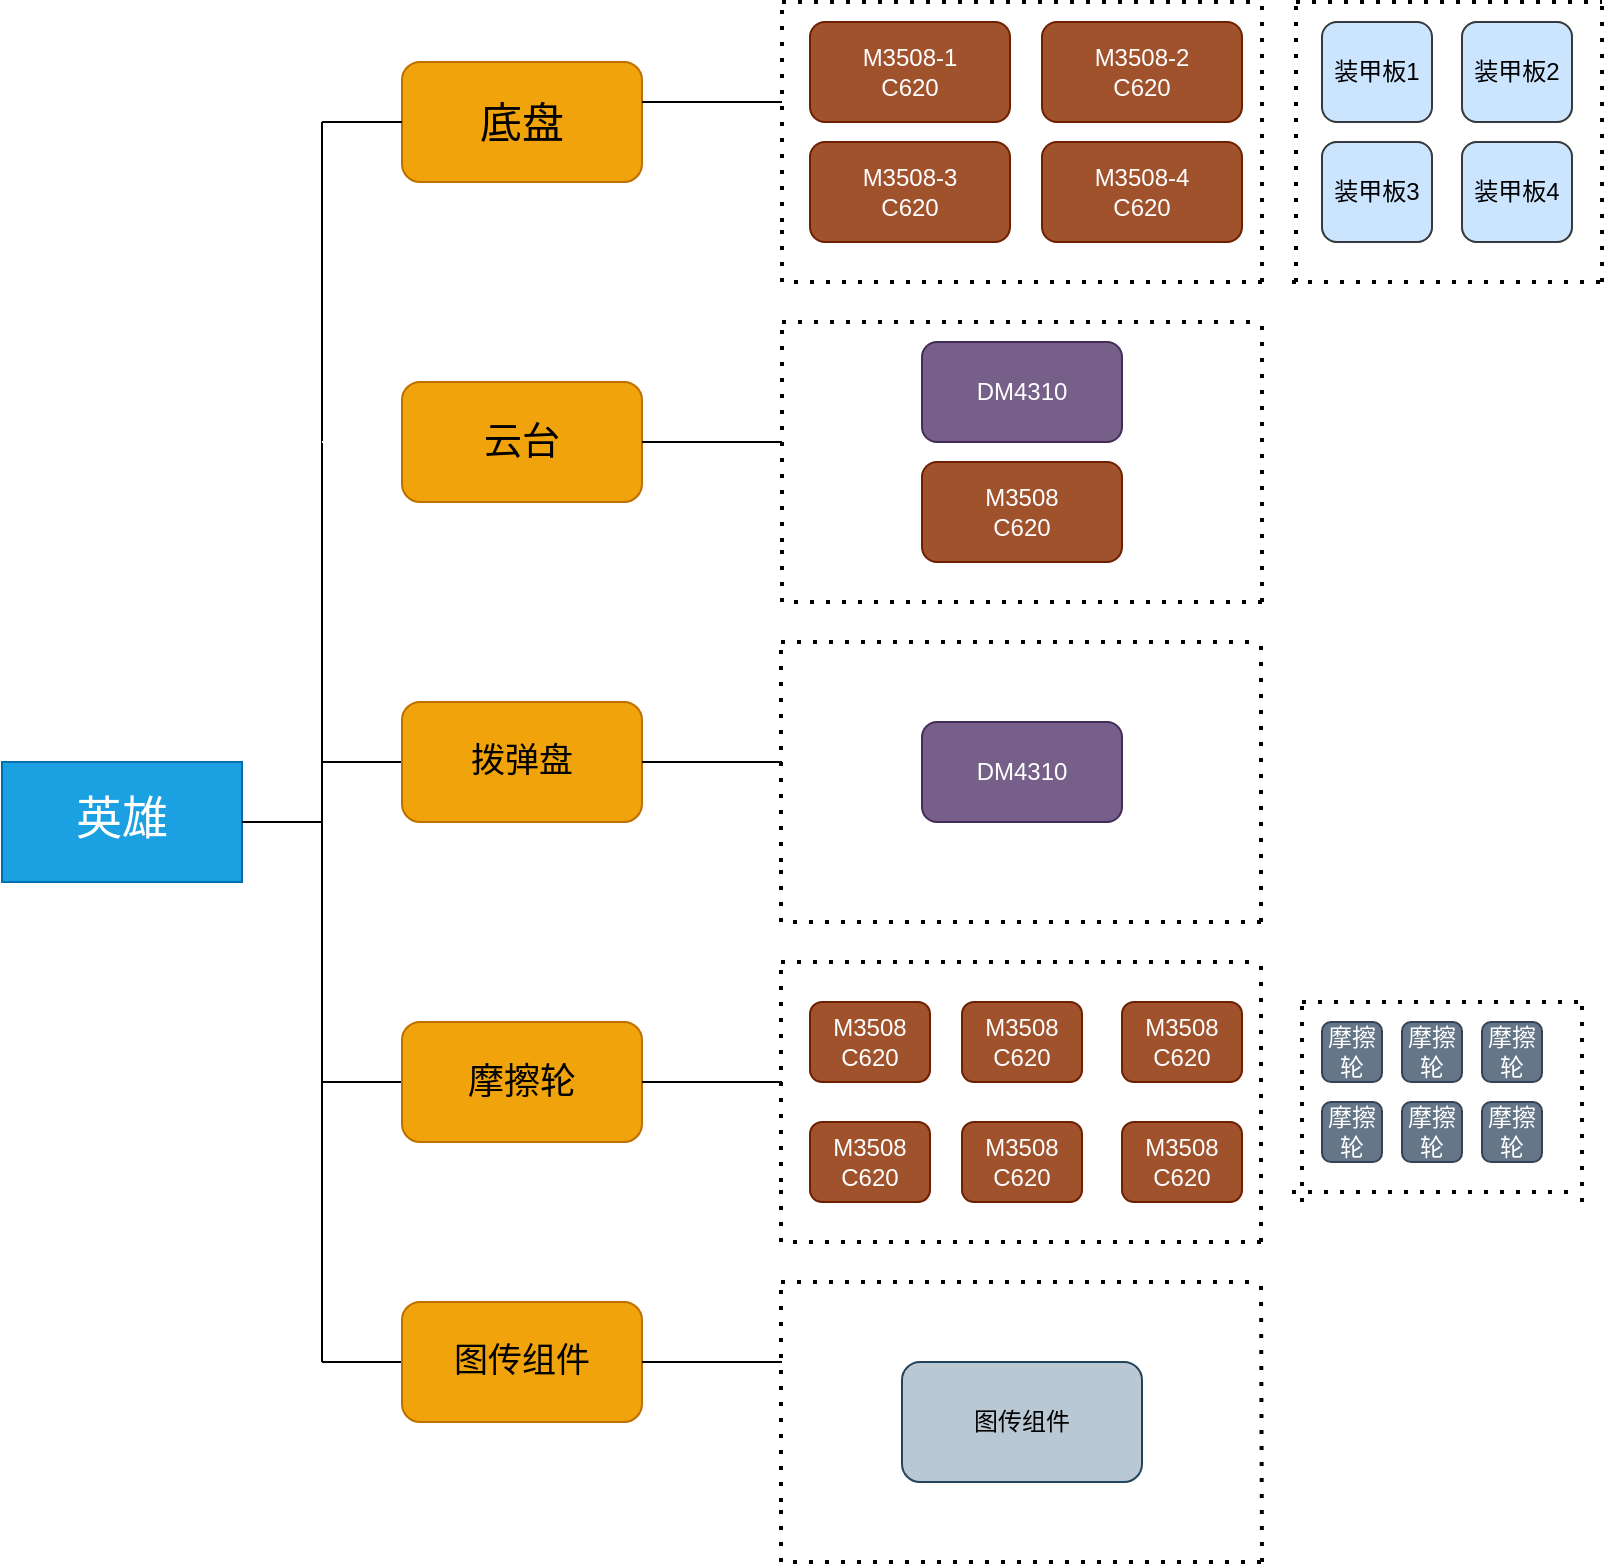 <mxfile version="27.0.9">
  <diagram name="第 1 页" id="wdwjQFUNPfLVZsiG2_iE">
    <mxGraphModel dx="1213" dy="828" grid="1" gridSize="10" guides="1" tooltips="1" connect="1" arrows="1" fold="1" page="1" pageScale="1" pageWidth="827" pageHeight="1169" math="0" shadow="0">
      <root>
        <mxCell id="0" />
        <mxCell id="1" parent="0" />
        <mxCell id="W4StYlswAq_lCgOjfhbm-1" value="&lt;div style=&quot;line-height: 160%;&quot;&gt;&lt;font style=&quot;font-size: 23px;&quot;&gt;英雄&lt;/font&gt;&lt;/div&gt;" style="rounded=0;whiteSpace=wrap;html=1;fillColor=#1ba1e2;fontColor=#ffffff;strokeColor=#006EAF;" vertex="1" parent="1">
          <mxGeometry x="10" y="390" width="120" height="60" as="geometry" />
        </mxCell>
        <mxCell id="W4StYlswAq_lCgOjfhbm-3" value="&lt;font style=&quot;font-size: 21px;&quot;&gt;底盘&lt;/font&gt;" style="rounded=1;whiteSpace=wrap;html=1;fillColor=#f0a30a;fontColor=#000000;strokeColor=#BD7000;" vertex="1" parent="1">
          <mxGeometry x="210" y="40" width="120" height="60" as="geometry" />
        </mxCell>
        <mxCell id="W4StYlswAq_lCgOjfhbm-5" value="" style="endArrow=none;html=1;rounded=0;" edge="1" parent="1">
          <mxGeometry width="50" height="50" relative="1" as="geometry">
            <mxPoint x="130" y="420" as="sourcePoint" />
            <mxPoint x="170" y="420" as="targetPoint" />
          </mxGeometry>
        </mxCell>
        <mxCell id="W4StYlswAq_lCgOjfhbm-6" value="" style="endArrow=none;html=1;rounded=0;" edge="1" parent="1">
          <mxGeometry width="50" height="50" relative="1" as="geometry">
            <mxPoint x="170" y="420" as="sourcePoint" />
            <mxPoint x="170" y="70" as="targetPoint" />
          </mxGeometry>
        </mxCell>
        <mxCell id="W4StYlswAq_lCgOjfhbm-7" value="" style="endArrow=none;html=1;rounded=0;entryX=0;entryY=0.5;entryDx=0;entryDy=0;" edge="1" parent="1" target="W4StYlswAq_lCgOjfhbm-3">
          <mxGeometry width="50" height="50" relative="1" as="geometry">
            <mxPoint x="170" y="70" as="sourcePoint" />
            <mxPoint x="220" y="20" as="targetPoint" />
          </mxGeometry>
        </mxCell>
        <mxCell id="W4StYlswAq_lCgOjfhbm-8" value="" style="endArrow=none;html=1;rounded=0;fillColor=#f0a30a;strokeColor=#FFFFFF;" edge="1" parent="1" target="W4StYlswAq_lCgOjfhbm-9">
          <mxGeometry width="50" height="50" relative="1" as="geometry">
            <mxPoint x="170" y="230" as="sourcePoint" />
            <mxPoint x="220" y="230" as="targetPoint" />
          </mxGeometry>
        </mxCell>
        <mxCell id="W4StYlswAq_lCgOjfhbm-9" value="&lt;font style=&quot;font-size: 19px;&quot;&gt;云台&lt;/font&gt;" style="rounded=1;whiteSpace=wrap;html=1;fillColor=#f0a30a;fontColor=#000000;strokeColor=#BD7000;" vertex="1" parent="1">
          <mxGeometry x="210" y="200" width="120" height="60" as="geometry" />
        </mxCell>
        <mxCell id="W4StYlswAq_lCgOjfhbm-10" value="" style="endArrow=none;html=1;rounded=0;" edge="1" parent="1" target="W4StYlswAq_lCgOjfhbm-11">
          <mxGeometry width="50" height="50" relative="1" as="geometry">
            <mxPoint x="170" y="390" as="sourcePoint" />
            <mxPoint x="210" y="400" as="targetPoint" />
          </mxGeometry>
        </mxCell>
        <mxCell id="W4StYlswAq_lCgOjfhbm-11" value="&lt;font style=&quot;font-size: 17px;&quot;&gt;拨弹盘&lt;/font&gt;" style="rounded=1;whiteSpace=wrap;html=1;fillColor=#f0a30a;fontColor=#000000;strokeColor=#BD7000;" vertex="1" parent="1">
          <mxGeometry x="210" y="360" width="120" height="60" as="geometry" />
        </mxCell>
        <mxCell id="W4StYlswAq_lCgOjfhbm-12" value="" style="endArrow=none;html=1;rounded=0;" edge="1" parent="1">
          <mxGeometry width="50" height="50" relative="1" as="geometry">
            <mxPoint x="170" y="630" as="sourcePoint" />
            <mxPoint x="170" y="420" as="targetPoint" />
          </mxGeometry>
        </mxCell>
        <mxCell id="W4StYlswAq_lCgOjfhbm-13" value="" style="endArrow=none;html=1;rounded=0;" edge="1" parent="1" target="W4StYlswAq_lCgOjfhbm-14">
          <mxGeometry width="50" height="50" relative="1" as="geometry">
            <mxPoint x="170" y="550" as="sourcePoint" />
            <mxPoint x="220" y="530" as="targetPoint" />
          </mxGeometry>
        </mxCell>
        <mxCell id="W4StYlswAq_lCgOjfhbm-14" value="&lt;font style=&quot;font-size: 18px;&quot;&gt;摩擦轮&lt;/font&gt;" style="rounded=1;whiteSpace=wrap;html=1;fillColor=#f0a30a;fontColor=#000000;strokeColor=#BD7000;" vertex="1" parent="1">
          <mxGeometry x="210" y="520" width="120" height="60" as="geometry" />
        </mxCell>
        <mxCell id="W4StYlswAq_lCgOjfhbm-15" value="" style="endArrow=none;html=1;rounded=0;" edge="1" parent="1">
          <mxGeometry width="50" height="50" relative="1" as="geometry">
            <mxPoint x="170" y="690" as="sourcePoint" />
            <mxPoint x="170" y="630" as="targetPoint" />
          </mxGeometry>
        </mxCell>
        <mxCell id="W4StYlswAq_lCgOjfhbm-16" value="" style="endArrow=none;html=1;rounded=0;" edge="1" parent="1" target="W4StYlswAq_lCgOjfhbm-17">
          <mxGeometry width="50" height="50" relative="1" as="geometry">
            <mxPoint x="170" y="690" as="sourcePoint" />
            <mxPoint x="220" y="690" as="targetPoint" />
          </mxGeometry>
        </mxCell>
        <mxCell id="W4StYlswAq_lCgOjfhbm-17" value="&lt;font style=&quot;font-size: 17px;&quot;&gt;图传组件&lt;/font&gt;" style="rounded=1;whiteSpace=wrap;html=1;fillColor=#f0a30a;fontColor=#000000;strokeColor=#BD7000;" vertex="1" parent="1">
          <mxGeometry x="210" y="660" width="120" height="60" as="geometry" />
        </mxCell>
        <mxCell id="W4StYlswAq_lCgOjfhbm-19" value="" style="endArrow=none;html=1;rounded=0;" edge="1" parent="1">
          <mxGeometry width="50" height="50" relative="1" as="geometry">
            <mxPoint x="330" y="60" as="sourcePoint" />
            <mxPoint x="400" y="60" as="targetPoint" />
          </mxGeometry>
        </mxCell>
        <mxCell id="W4StYlswAq_lCgOjfhbm-20" value="" style="endArrow=none;dashed=1;html=1;dashPattern=1 3;strokeWidth=2;rounded=0;" edge="1" parent="1">
          <mxGeometry width="50" height="50" relative="1" as="geometry">
            <mxPoint x="400" y="120" as="sourcePoint" />
            <mxPoint x="400" y="10" as="targetPoint" />
          </mxGeometry>
        </mxCell>
        <mxCell id="W4StYlswAq_lCgOjfhbm-23" value="M3508-1&lt;div&gt;C620&lt;/div&gt;" style="rounded=1;whiteSpace=wrap;html=1;fillColor=#a0522d;fontColor=#ffffff;strokeColor=#6D1F00;" vertex="1" parent="1">
          <mxGeometry x="414" y="20" width="100" height="50" as="geometry" />
        </mxCell>
        <mxCell id="W4StYlswAq_lCgOjfhbm-24" value="M3508-2&lt;div&gt;C620&lt;/div&gt;" style="rounded=1;whiteSpace=wrap;html=1;fillColor=#a0522d;fontColor=#ffffff;strokeColor=#6D1F00;" vertex="1" parent="1">
          <mxGeometry x="530" y="20" width="100" height="50" as="geometry" />
        </mxCell>
        <mxCell id="W4StYlswAq_lCgOjfhbm-25" value="M3508-3&lt;div&gt;C620&lt;/div&gt;" style="rounded=1;whiteSpace=wrap;html=1;fillColor=#a0522d;fontColor=#ffffff;strokeColor=#6D1F00;" vertex="1" parent="1">
          <mxGeometry x="414" y="80" width="100" height="50" as="geometry" />
        </mxCell>
        <mxCell id="W4StYlswAq_lCgOjfhbm-26" value="M3508-4&lt;div&gt;C620&lt;/div&gt;" style="rounded=1;whiteSpace=wrap;html=1;fillColor=#a0522d;fontColor=#ffffff;strokeColor=#6D1F00;" vertex="1" parent="1">
          <mxGeometry x="530" y="80" width="100" height="50" as="geometry" />
        </mxCell>
        <mxCell id="W4StYlswAq_lCgOjfhbm-27" value="" style="endArrow=none;dashed=1;html=1;dashPattern=1 3;strokeWidth=2;rounded=0;" edge="1" parent="1">
          <mxGeometry width="50" height="50" relative="1" as="geometry">
            <mxPoint x="400" y="150" as="sourcePoint" />
            <mxPoint x="400" y="120" as="targetPoint" />
          </mxGeometry>
        </mxCell>
        <mxCell id="W4StYlswAq_lCgOjfhbm-30" value="" style="endArrow=none;dashed=1;html=1;dashPattern=1 3;strokeWidth=2;rounded=0;" edge="1" parent="1">
          <mxGeometry width="50" height="50" relative="1" as="geometry">
            <mxPoint x="640" y="150" as="sourcePoint" />
            <mxPoint x="400" y="150" as="targetPoint" />
          </mxGeometry>
        </mxCell>
        <mxCell id="W4StYlswAq_lCgOjfhbm-31" value="" style="endArrow=none;dashed=1;html=1;dashPattern=1 3;strokeWidth=2;rounded=0;" edge="1" parent="1">
          <mxGeometry width="50" height="50" relative="1" as="geometry">
            <mxPoint x="640" y="150" as="sourcePoint" />
            <mxPoint x="640" y="10" as="targetPoint" />
          </mxGeometry>
        </mxCell>
        <mxCell id="W4StYlswAq_lCgOjfhbm-33" value="" style="endArrow=none;dashed=1;html=1;dashPattern=1 3;strokeWidth=2;rounded=0;" edge="1" parent="1">
          <mxGeometry width="50" height="50" relative="1" as="geometry">
            <mxPoint x="400" y="10" as="sourcePoint" />
            <mxPoint x="640" y="10" as="targetPoint" />
          </mxGeometry>
        </mxCell>
        <mxCell id="W4StYlswAq_lCgOjfhbm-34" value="" style="endArrow=none;dashed=1;html=1;dashPattern=1 3;strokeWidth=2;rounded=0;" edge="1" parent="1">
          <mxGeometry width="50" height="50" relative="1" as="geometry">
            <mxPoint x="400" y="280" as="sourcePoint" />
            <mxPoint x="400" y="170" as="targetPoint" />
          </mxGeometry>
        </mxCell>
        <mxCell id="W4StYlswAq_lCgOjfhbm-35" value="DM4310" style="rounded=1;whiteSpace=wrap;html=1;fillColor=#76608a;strokeColor=#432D57;fontColor=#ffffff;" vertex="1" parent="1">
          <mxGeometry x="470" y="180" width="100" height="50" as="geometry" />
        </mxCell>
        <mxCell id="W4StYlswAq_lCgOjfhbm-37" value="M3508&lt;div&gt;C620&lt;/div&gt;" style="rounded=1;whiteSpace=wrap;html=1;fillColor=#a0522d;fontColor=#ffffff;strokeColor=#6D1F00;" vertex="1" parent="1">
          <mxGeometry x="470" y="240" width="100" height="50" as="geometry" />
        </mxCell>
        <mxCell id="W4StYlswAq_lCgOjfhbm-39" value="" style="endArrow=none;dashed=1;html=1;dashPattern=1 3;strokeWidth=2;rounded=0;" edge="1" parent="1">
          <mxGeometry width="50" height="50" relative="1" as="geometry">
            <mxPoint x="400" y="310" as="sourcePoint" />
            <mxPoint x="400" y="280" as="targetPoint" />
          </mxGeometry>
        </mxCell>
        <mxCell id="W4StYlswAq_lCgOjfhbm-40" value="" style="endArrow=none;dashed=1;html=1;dashPattern=1 3;strokeWidth=2;rounded=0;" edge="1" parent="1">
          <mxGeometry width="50" height="50" relative="1" as="geometry">
            <mxPoint x="640" y="310" as="sourcePoint" />
            <mxPoint x="400" y="310" as="targetPoint" />
          </mxGeometry>
        </mxCell>
        <mxCell id="W4StYlswAq_lCgOjfhbm-41" value="" style="endArrow=none;dashed=1;html=1;dashPattern=1 3;strokeWidth=2;rounded=0;" edge="1" parent="1">
          <mxGeometry width="50" height="50" relative="1" as="geometry">
            <mxPoint x="640" y="310" as="sourcePoint" />
            <mxPoint x="640" y="170" as="targetPoint" />
          </mxGeometry>
        </mxCell>
        <mxCell id="W4StYlswAq_lCgOjfhbm-42" value="" style="endArrow=none;dashed=1;html=1;dashPattern=1 3;strokeWidth=2;rounded=0;" edge="1" parent="1">
          <mxGeometry width="50" height="50" relative="1" as="geometry">
            <mxPoint x="400" y="170" as="sourcePoint" />
            <mxPoint x="640" y="170" as="targetPoint" />
          </mxGeometry>
        </mxCell>
        <mxCell id="W4StYlswAq_lCgOjfhbm-43" value="" style="endArrow=none;html=1;rounded=0;" edge="1" parent="1">
          <mxGeometry width="50" height="50" relative="1" as="geometry">
            <mxPoint x="330" y="230" as="sourcePoint" />
            <mxPoint x="400" y="230" as="targetPoint" />
          </mxGeometry>
        </mxCell>
        <mxCell id="W4StYlswAq_lCgOjfhbm-44" value="" style="endArrow=none;dashed=1;html=1;dashPattern=1 3;strokeWidth=2;rounded=0;" edge="1" parent="1">
          <mxGeometry width="50" height="50" relative="1" as="geometry">
            <mxPoint x="399.5" y="440" as="sourcePoint" />
            <mxPoint x="399.5" y="330" as="targetPoint" />
          </mxGeometry>
        </mxCell>
        <mxCell id="W4StYlswAq_lCgOjfhbm-47" value="" style="endArrow=none;dashed=1;html=1;dashPattern=1 3;strokeWidth=2;rounded=0;" edge="1" parent="1">
          <mxGeometry width="50" height="50" relative="1" as="geometry">
            <mxPoint x="399.5" y="470" as="sourcePoint" />
            <mxPoint x="399.5" y="440" as="targetPoint" />
          </mxGeometry>
        </mxCell>
        <mxCell id="W4StYlswAq_lCgOjfhbm-48" value="" style="endArrow=none;dashed=1;html=1;dashPattern=1 3;strokeWidth=2;rounded=0;" edge="1" parent="1">
          <mxGeometry width="50" height="50" relative="1" as="geometry">
            <mxPoint x="639.5" y="470" as="sourcePoint" />
            <mxPoint x="399.5" y="470" as="targetPoint" />
          </mxGeometry>
        </mxCell>
        <mxCell id="W4StYlswAq_lCgOjfhbm-49" value="" style="endArrow=none;dashed=1;html=1;dashPattern=1 3;strokeWidth=2;rounded=0;" edge="1" parent="1">
          <mxGeometry width="50" height="50" relative="1" as="geometry">
            <mxPoint x="639.5" y="470" as="sourcePoint" />
            <mxPoint x="639.5" y="330" as="targetPoint" />
          </mxGeometry>
        </mxCell>
        <mxCell id="W4StYlswAq_lCgOjfhbm-50" value="" style="endArrow=none;dashed=1;html=1;dashPattern=1 3;strokeWidth=2;rounded=0;" edge="1" parent="1">
          <mxGeometry width="50" height="50" relative="1" as="geometry">
            <mxPoint x="399.5" y="330" as="sourcePoint" />
            <mxPoint x="639.5" y="330" as="targetPoint" />
          </mxGeometry>
        </mxCell>
        <mxCell id="W4StYlswAq_lCgOjfhbm-56" value="" style="endArrow=none;dashed=1;html=1;dashPattern=1 3;strokeWidth=2;rounded=0;" edge="1" parent="1">
          <mxGeometry width="50" height="50" relative="1" as="geometry">
            <mxPoint x="399.5" y="600" as="sourcePoint" />
            <mxPoint x="399.5" y="490" as="targetPoint" />
          </mxGeometry>
        </mxCell>
        <mxCell id="W4StYlswAq_lCgOjfhbm-57" value="" style="endArrow=none;dashed=1;html=1;dashPattern=1 3;strokeWidth=2;rounded=0;" edge="1" parent="1">
          <mxGeometry width="50" height="50" relative="1" as="geometry">
            <mxPoint x="399.5" y="630" as="sourcePoint" />
            <mxPoint x="399.5" y="600" as="targetPoint" />
          </mxGeometry>
        </mxCell>
        <mxCell id="W4StYlswAq_lCgOjfhbm-58" value="" style="endArrow=none;dashed=1;html=1;dashPattern=1 3;strokeWidth=2;rounded=0;" edge="1" parent="1">
          <mxGeometry width="50" height="50" relative="1" as="geometry">
            <mxPoint x="639.5" y="630" as="sourcePoint" />
            <mxPoint x="399.5" y="630" as="targetPoint" />
          </mxGeometry>
        </mxCell>
        <mxCell id="W4StYlswAq_lCgOjfhbm-59" value="" style="endArrow=none;dashed=1;html=1;dashPattern=1 3;strokeWidth=2;rounded=0;" edge="1" parent="1">
          <mxGeometry width="50" height="50" relative="1" as="geometry">
            <mxPoint x="639.5" y="630" as="sourcePoint" />
            <mxPoint x="639.5" y="490" as="targetPoint" />
          </mxGeometry>
        </mxCell>
        <mxCell id="W4StYlswAq_lCgOjfhbm-60" value="" style="endArrow=none;dashed=1;html=1;dashPattern=1 3;strokeWidth=2;rounded=0;" edge="1" parent="1">
          <mxGeometry width="50" height="50" relative="1" as="geometry">
            <mxPoint x="399.5" y="490" as="sourcePoint" />
            <mxPoint x="639.5" y="490" as="targetPoint" />
          </mxGeometry>
        </mxCell>
        <mxCell id="W4StYlswAq_lCgOjfhbm-61" value="" style="endArrow=none;dashed=1;html=1;dashPattern=1 3;strokeWidth=2;rounded=0;" edge="1" parent="1">
          <mxGeometry width="50" height="50" relative="1" as="geometry">
            <mxPoint x="399.5" y="760" as="sourcePoint" />
            <mxPoint x="399.5" y="650" as="targetPoint" />
          </mxGeometry>
        </mxCell>
        <mxCell id="W4StYlswAq_lCgOjfhbm-62" value="" style="endArrow=none;dashed=1;html=1;dashPattern=1 3;strokeWidth=2;rounded=0;" edge="1" parent="1">
          <mxGeometry width="50" height="50" relative="1" as="geometry">
            <mxPoint x="399.5" y="790" as="sourcePoint" />
            <mxPoint x="399.5" y="760" as="targetPoint" />
          </mxGeometry>
        </mxCell>
        <mxCell id="W4StYlswAq_lCgOjfhbm-63" value="" style="endArrow=none;dashed=1;html=1;dashPattern=1 3;strokeWidth=2;rounded=0;" edge="1" parent="1">
          <mxGeometry width="50" height="50" relative="1" as="geometry">
            <mxPoint x="639.5" y="790" as="sourcePoint" />
            <mxPoint x="399.5" y="790" as="targetPoint" />
          </mxGeometry>
        </mxCell>
        <mxCell id="W4StYlswAq_lCgOjfhbm-64" value="" style="endArrow=none;dashed=1;html=1;dashPattern=1 3;strokeWidth=2;rounded=0;" edge="1" parent="1">
          <mxGeometry width="50" height="50" relative="1" as="geometry">
            <mxPoint x="640" y="790" as="sourcePoint" />
            <mxPoint x="639.5" y="650" as="targetPoint" />
          </mxGeometry>
        </mxCell>
        <mxCell id="W4StYlswAq_lCgOjfhbm-65" value="" style="endArrow=none;dashed=1;html=1;dashPattern=1 3;strokeWidth=2;rounded=0;" edge="1" parent="1">
          <mxGeometry width="50" height="50" relative="1" as="geometry">
            <mxPoint x="399.5" y="650" as="sourcePoint" />
            <mxPoint x="639.5" y="650" as="targetPoint" />
          </mxGeometry>
        </mxCell>
        <mxCell id="W4StYlswAq_lCgOjfhbm-66" value="" style="endArrow=none;html=1;rounded=0;" edge="1" parent="1">
          <mxGeometry width="50" height="50" relative="1" as="geometry">
            <mxPoint x="330" y="390" as="sourcePoint" />
            <mxPoint x="400" y="390" as="targetPoint" />
          </mxGeometry>
        </mxCell>
        <mxCell id="W4StYlswAq_lCgOjfhbm-67" value="" style="endArrow=none;html=1;rounded=0;" edge="1" parent="1">
          <mxGeometry width="50" height="50" relative="1" as="geometry">
            <mxPoint x="330" y="550" as="sourcePoint" />
            <mxPoint x="400" y="550" as="targetPoint" />
          </mxGeometry>
        </mxCell>
        <mxCell id="W4StYlswAq_lCgOjfhbm-68" value="" style="endArrow=none;html=1;rounded=0;" edge="1" parent="1">
          <mxGeometry width="50" height="50" relative="1" as="geometry">
            <mxPoint x="330" y="690" as="sourcePoint" />
            <mxPoint x="400" y="690" as="targetPoint" />
          </mxGeometry>
        </mxCell>
        <mxCell id="W4StYlswAq_lCgOjfhbm-69" value="DM4310" style="rounded=1;whiteSpace=wrap;html=1;fillColor=#76608a;strokeColor=#432D57;fontColor=#ffffff;" vertex="1" parent="1">
          <mxGeometry x="470" y="370" width="100" height="50" as="geometry" />
        </mxCell>
        <mxCell id="W4StYlswAq_lCgOjfhbm-70" value="M3508&lt;div&gt;C620&lt;/div&gt;" style="rounded=1;whiteSpace=wrap;html=1;fillColor=#a0522d;fontColor=#ffffff;strokeColor=#6D1F00;" vertex="1" parent="1">
          <mxGeometry x="414" y="510" width="60" height="40" as="geometry" />
        </mxCell>
        <mxCell id="W4StYlswAq_lCgOjfhbm-76" value="M3508&lt;div&gt;C620&lt;/div&gt;" style="rounded=1;whiteSpace=wrap;html=1;fillColor=#a0522d;fontColor=#ffffff;strokeColor=#6D1F00;" vertex="1" parent="1">
          <mxGeometry x="490" y="510" width="60" height="40" as="geometry" />
        </mxCell>
        <mxCell id="W4StYlswAq_lCgOjfhbm-77" value="M3508&lt;div&gt;C620&lt;/div&gt;" style="rounded=1;whiteSpace=wrap;html=1;fillColor=#a0522d;fontColor=#ffffff;strokeColor=#6D1F00;" vertex="1" parent="1">
          <mxGeometry x="570" y="510" width="60" height="40" as="geometry" />
        </mxCell>
        <mxCell id="W4StYlswAq_lCgOjfhbm-78" value="M3508&lt;div&gt;C620&lt;/div&gt;" style="rounded=1;whiteSpace=wrap;html=1;fillColor=#a0522d;fontColor=#ffffff;strokeColor=#6D1F00;" vertex="1" parent="1">
          <mxGeometry x="414" y="570" width="60" height="40" as="geometry" />
        </mxCell>
        <mxCell id="W4StYlswAq_lCgOjfhbm-79" value="M3508&lt;div&gt;C620&lt;/div&gt;" style="rounded=1;whiteSpace=wrap;html=1;fillColor=#a0522d;fontColor=#ffffff;strokeColor=#6D1F00;" vertex="1" parent="1">
          <mxGeometry x="490" y="570" width="60" height="40" as="geometry" />
        </mxCell>
        <mxCell id="W4StYlswAq_lCgOjfhbm-80" value="M3508&lt;div&gt;C620&lt;/div&gt;" style="rounded=1;whiteSpace=wrap;html=1;fillColor=#a0522d;fontColor=#ffffff;strokeColor=#6D1F00;" vertex="1" parent="1">
          <mxGeometry x="570" y="570" width="60" height="40" as="geometry" />
        </mxCell>
        <mxCell id="W4StYlswAq_lCgOjfhbm-81" value="" style="endArrow=none;dashed=1;html=1;dashPattern=1 3;strokeWidth=2;rounded=0;" edge="1" parent="1">
          <mxGeometry width="50" height="50" relative="1" as="geometry">
            <mxPoint x="660" y="510" as="sourcePoint" />
            <mxPoint x="800" y="510" as="targetPoint" />
          </mxGeometry>
        </mxCell>
        <mxCell id="W4StYlswAq_lCgOjfhbm-82" value="" style="endArrow=none;dashed=1;html=1;dashPattern=1 3;strokeWidth=2;rounded=0;" edge="1" parent="1">
          <mxGeometry width="50" height="50" relative="1" as="geometry">
            <mxPoint x="660" y="610" as="sourcePoint" />
            <mxPoint x="660" y="510" as="targetPoint" />
          </mxGeometry>
        </mxCell>
        <mxCell id="W4StYlswAq_lCgOjfhbm-85" value="摩擦轮" style="rounded=1;whiteSpace=wrap;html=1;fillColor=#647687;fontColor=#ffffff;strokeColor=#314354;" vertex="1" parent="1">
          <mxGeometry x="670" y="520" width="30" height="30" as="geometry" />
        </mxCell>
        <mxCell id="W4StYlswAq_lCgOjfhbm-86" value="摩擦轮" style="rounded=1;whiteSpace=wrap;html=1;fillColor=#647687;fontColor=#ffffff;strokeColor=#314354;" vertex="1" parent="1">
          <mxGeometry x="710" y="520" width="30" height="30" as="geometry" />
        </mxCell>
        <mxCell id="W4StYlswAq_lCgOjfhbm-87" value="摩擦轮" style="rounded=1;whiteSpace=wrap;html=1;fillColor=#647687;fontColor=#ffffff;strokeColor=#314354;" vertex="1" parent="1">
          <mxGeometry x="750" y="520" width="30" height="30" as="geometry" />
        </mxCell>
        <mxCell id="W4StYlswAq_lCgOjfhbm-88" value="" style="endArrow=none;dashed=1;html=1;dashPattern=1 3;strokeWidth=2;rounded=0;" edge="1" parent="1">
          <mxGeometry width="50" height="50" relative="1" as="geometry">
            <mxPoint x="800" y="610" as="sourcePoint" />
            <mxPoint x="800" y="510" as="targetPoint" />
          </mxGeometry>
        </mxCell>
        <mxCell id="W4StYlswAq_lCgOjfhbm-89" value="摩擦轮" style="rounded=1;whiteSpace=wrap;html=1;fillColor=#647687;fontColor=#ffffff;strokeColor=#314354;" vertex="1" parent="1">
          <mxGeometry x="670" y="560" width="30" height="30" as="geometry" />
        </mxCell>
        <mxCell id="W4StYlswAq_lCgOjfhbm-90" value="摩擦轮" style="rounded=1;whiteSpace=wrap;html=1;fillColor=#647687;fontColor=#ffffff;strokeColor=#314354;" vertex="1" parent="1">
          <mxGeometry x="710" y="560" width="30" height="30" as="geometry" />
        </mxCell>
        <mxCell id="W4StYlswAq_lCgOjfhbm-91" value="摩擦轮" style="rounded=1;whiteSpace=wrap;html=1;fillColor=#647687;fontColor=#ffffff;strokeColor=#314354;" vertex="1" parent="1">
          <mxGeometry x="750" y="560" width="30" height="30" as="geometry" />
        </mxCell>
        <mxCell id="W4StYlswAq_lCgOjfhbm-92" value="" style="endArrow=none;dashed=1;html=1;dashPattern=1 3;strokeWidth=2;rounded=0;" edge="1" parent="1">
          <mxGeometry width="50" height="50" relative="1" as="geometry">
            <mxPoint x="655" y="605" as="sourcePoint" />
            <mxPoint x="795" y="605" as="targetPoint" />
          </mxGeometry>
        </mxCell>
        <mxCell id="W4StYlswAq_lCgOjfhbm-93" value="图传组件" style="rounded=1;whiteSpace=wrap;html=1;fillColor=#bac8d3;strokeColor=#23445d;" vertex="1" parent="1">
          <mxGeometry x="460" y="690" width="120" height="60" as="geometry" />
        </mxCell>
        <mxCell id="W4StYlswAq_lCgOjfhbm-94" value="" style="endArrow=none;dashed=1;html=1;dashPattern=1 3;strokeWidth=2;rounded=0;" edge="1" parent="1">
          <mxGeometry width="50" height="50" relative="1" as="geometry">
            <mxPoint x="657" y="10" as="sourcePoint" />
            <mxPoint x="810" y="10" as="targetPoint" />
          </mxGeometry>
        </mxCell>
        <mxCell id="W4StYlswAq_lCgOjfhbm-95" value="" style="endArrow=none;dashed=1;html=1;dashPattern=1 3;strokeWidth=2;rounded=0;" edge="1" parent="1">
          <mxGeometry width="50" height="50" relative="1" as="geometry">
            <mxPoint x="657" y="150" as="sourcePoint" />
            <mxPoint x="657" y="10" as="targetPoint" />
          </mxGeometry>
        </mxCell>
        <mxCell id="W4StYlswAq_lCgOjfhbm-99" value="" style="endArrow=none;dashed=1;html=1;dashPattern=1 3;strokeWidth=2;rounded=0;" edge="1" parent="1">
          <mxGeometry width="50" height="50" relative="1" as="geometry">
            <mxPoint x="810" y="150" as="sourcePoint" />
            <mxPoint x="810" y="10" as="targetPoint" />
          </mxGeometry>
        </mxCell>
        <mxCell id="W4StYlswAq_lCgOjfhbm-103" value="" style="endArrow=none;dashed=1;html=1;dashPattern=1 3;strokeWidth=2;rounded=0;" edge="1" parent="1">
          <mxGeometry width="50" height="50" relative="1" as="geometry">
            <mxPoint x="655" y="150" as="sourcePoint" />
            <mxPoint x="810" y="150" as="targetPoint" />
          </mxGeometry>
        </mxCell>
        <mxCell id="W4StYlswAq_lCgOjfhbm-104" value="装甲板1" style="rounded=1;whiteSpace=wrap;html=1;fillColor=#cce5ff;strokeColor=#36393d;" vertex="1" parent="1">
          <mxGeometry x="670" y="20" width="55" height="50" as="geometry" />
        </mxCell>
        <mxCell id="W4StYlswAq_lCgOjfhbm-105" value="" style="rounded=1;whiteSpace=wrap;html=1;fillColor=#d5e8d4;strokeColor=#82b366;" vertex="1" parent="1">
          <mxGeometry x="740" y="20" width="55" height="50" as="geometry" />
        </mxCell>
        <mxCell id="W4StYlswAq_lCgOjfhbm-106" value="" style="rounded=1;whiteSpace=wrap;html=1;fillColor=#d5e8d4;strokeColor=#82b366;" vertex="1" parent="1">
          <mxGeometry x="670" y="80" width="55" height="50" as="geometry" />
        </mxCell>
        <mxCell id="W4StYlswAq_lCgOjfhbm-107" value="" style="rounded=1;whiteSpace=wrap;html=1;fillColor=#d5e8d4;strokeColor=#82b366;" vertex="1" parent="1">
          <mxGeometry x="740" y="80" width="55" height="50" as="geometry" />
        </mxCell>
        <mxCell id="W4StYlswAq_lCgOjfhbm-108" value="装甲板2" style="rounded=1;whiteSpace=wrap;html=1;fillColor=#cce5ff;strokeColor=#36393d;" vertex="1" parent="1">
          <mxGeometry x="740" y="20" width="55" height="50" as="geometry" />
        </mxCell>
        <mxCell id="W4StYlswAq_lCgOjfhbm-109" value="装甲板3" style="rounded=1;whiteSpace=wrap;html=1;fillColor=#cce5ff;strokeColor=#36393d;" vertex="1" parent="1">
          <mxGeometry x="670" y="80" width="55" height="50" as="geometry" />
        </mxCell>
        <mxCell id="W4StYlswAq_lCgOjfhbm-110" value="装甲板4" style="rounded=1;whiteSpace=wrap;html=1;fillColor=#cce5ff;strokeColor=#36393d;" vertex="1" parent="1">
          <mxGeometry x="740" y="80" width="55" height="50" as="geometry" />
        </mxCell>
      </root>
    </mxGraphModel>
  </diagram>
</mxfile>
